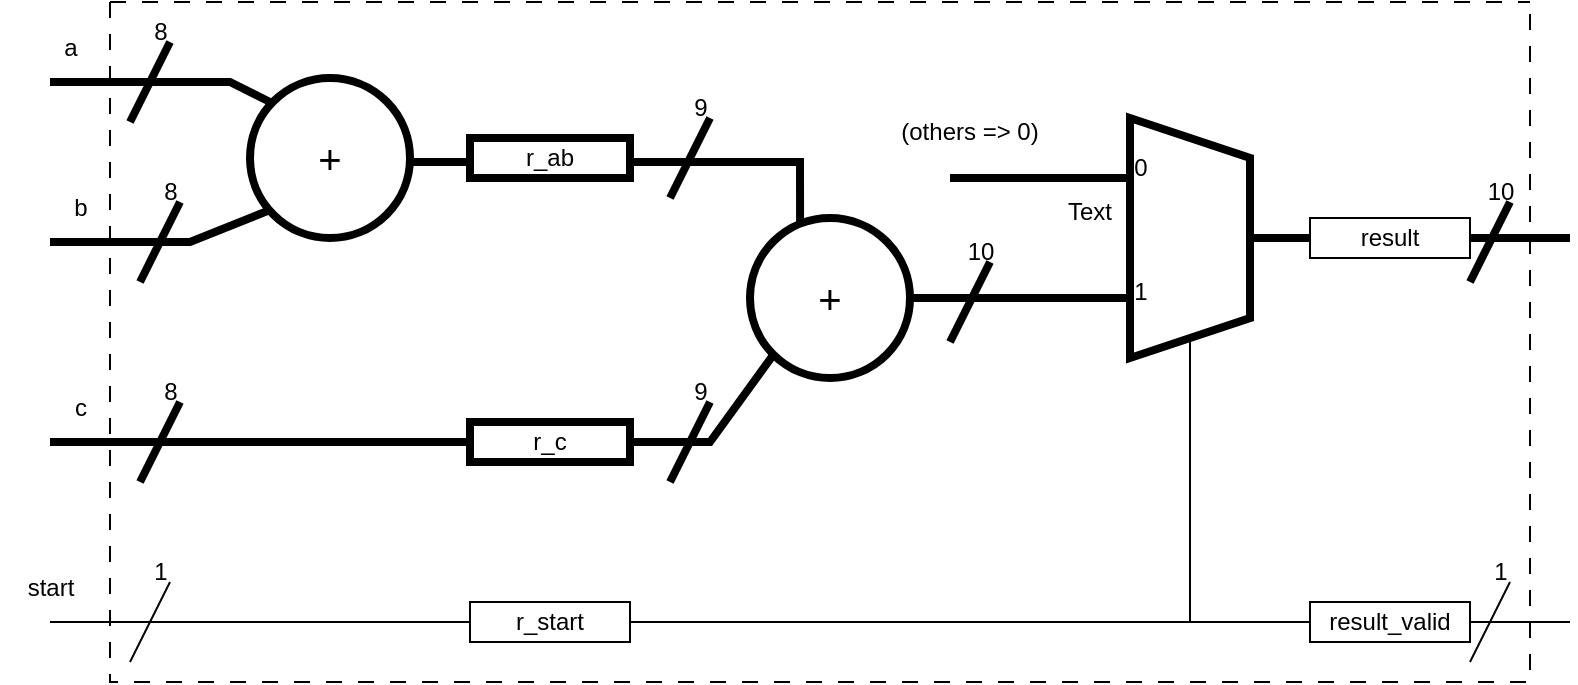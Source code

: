 <mxfile version="24.4.4" type="github">
  <diagram name="Page-1" id="2Uou_F8BfYmgxYzvLsnl">
    <mxGraphModel dx="444" dy="548" grid="1" gridSize="10" guides="1" tooltips="1" connect="1" arrows="1" fold="1" page="1" pageScale="1" pageWidth="850" pageHeight="1100" math="0" shadow="0">
      <root>
        <mxCell id="0" />
        <mxCell id="1" parent="0" />
        <mxCell id="8U7N2YHwYNH0AZ4LBX0D-1" value="" style="endArrow=none;html=1;rounded=0;strokeWidth=4;" edge="1" parent="1">
          <mxGeometry width="50" height="50" relative="1" as="geometry">
            <mxPoint x="80" y="170" as="sourcePoint" />
            <mxPoint x="170" y="170" as="targetPoint" />
            <Array as="points">
              <mxPoint x="170" y="170" />
              <mxPoint x="190" y="180" />
            </Array>
          </mxGeometry>
        </mxCell>
        <mxCell id="8U7N2YHwYNH0AZ4LBX0D-2" value="a" style="text;html=1;align=center;verticalAlign=middle;resizable=0;points=[];autosize=1;strokeColor=none;fillColor=none;strokeWidth=4;" vertex="1" parent="1">
          <mxGeometry x="75" y="138" width="30" height="30" as="geometry" />
        </mxCell>
        <mxCell id="8U7N2YHwYNH0AZ4LBX0D-6" value="" style="group" vertex="1" connectable="0" parent="1">
          <mxGeometry x="390" y="310" width="30" height="60" as="geometry" />
        </mxCell>
        <mxCell id="8U7N2YHwYNH0AZ4LBX0D-4" value="" style="endArrow=none;html=1;rounded=0;strokeWidth=4;" edge="1" parent="8U7N2YHwYNH0AZ4LBX0D-6">
          <mxGeometry width="50" height="50" relative="1" as="geometry">
            <mxPoint y="60" as="sourcePoint" />
            <mxPoint x="20" y="20" as="targetPoint" />
          </mxGeometry>
        </mxCell>
        <mxCell id="8U7N2YHwYNH0AZ4LBX0D-5" value="9" style="text;html=1;align=center;verticalAlign=middle;resizable=0;points=[];autosize=1;strokeColor=none;fillColor=none;" vertex="1" parent="8U7N2YHwYNH0AZ4LBX0D-6">
          <mxGeometry width="30" height="30" as="geometry" />
        </mxCell>
        <mxCell id="8U7N2YHwYNH0AZ4LBX0D-8" value="" style="group;strokeWidth=4;" vertex="1" connectable="0" parent="1">
          <mxGeometry x="120" y="130" width="30" height="60" as="geometry" />
        </mxCell>
        <mxCell id="8U7N2YHwYNH0AZ4LBX0D-9" value="" style="endArrow=none;html=1;rounded=0;strokeWidth=4;" edge="1" parent="8U7N2YHwYNH0AZ4LBX0D-8">
          <mxGeometry width="50" height="50" relative="1" as="geometry">
            <mxPoint y="60" as="sourcePoint" />
            <mxPoint x="20" y="20" as="targetPoint" />
          </mxGeometry>
        </mxCell>
        <mxCell id="8U7N2YHwYNH0AZ4LBX0D-10" value="8" style="text;html=1;align=center;verticalAlign=middle;resizable=0;points=[];autosize=1;strokeColor=none;fillColor=none;strokeWidth=4;" vertex="1" parent="8U7N2YHwYNH0AZ4LBX0D-8">
          <mxGeometry width="30" height="30" as="geometry" />
        </mxCell>
        <mxCell id="8U7N2YHwYNH0AZ4LBX0D-11" value="" style="endArrow=none;html=1;rounded=0;strokeWidth=4;" edge="1" parent="1">
          <mxGeometry width="50" height="50" relative="1" as="geometry">
            <mxPoint x="80" y="250" as="sourcePoint" />
            <mxPoint x="200" y="230" as="targetPoint" />
            <Array as="points">
              <mxPoint x="150" y="250" />
            </Array>
          </mxGeometry>
        </mxCell>
        <mxCell id="8U7N2YHwYNH0AZ4LBX0D-12" value="b" style="text;html=1;align=center;verticalAlign=middle;resizable=0;points=[];autosize=1;strokeColor=none;fillColor=none;strokeWidth=4;" vertex="1" parent="1">
          <mxGeometry x="80" y="218" width="30" height="30" as="geometry" />
        </mxCell>
        <mxCell id="8U7N2YHwYNH0AZ4LBX0D-13" value="" style="group;strokeWidth=4;" vertex="1" connectable="0" parent="1">
          <mxGeometry x="125" y="210" width="30" height="60" as="geometry" />
        </mxCell>
        <mxCell id="8U7N2YHwYNH0AZ4LBX0D-14" value="" style="endArrow=none;html=1;rounded=0;strokeWidth=4;" edge="1" parent="8U7N2YHwYNH0AZ4LBX0D-13">
          <mxGeometry width="50" height="50" relative="1" as="geometry">
            <mxPoint y="60" as="sourcePoint" />
            <mxPoint x="20" y="20" as="targetPoint" />
          </mxGeometry>
        </mxCell>
        <mxCell id="8U7N2YHwYNH0AZ4LBX0D-15" value="8" style="text;html=1;align=center;verticalAlign=middle;resizable=0;points=[];autosize=1;strokeColor=none;fillColor=none;strokeWidth=4;" vertex="1" parent="8U7N2YHwYNH0AZ4LBX0D-13">
          <mxGeometry width="30" height="30" as="geometry" />
        </mxCell>
        <mxCell id="8U7N2YHwYNH0AZ4LBX0D-16" value="" style="endArrow=none;html=1;rounded=0;strokeWidth=4;entryX=0;entryY=1;entryDx=0;entryDy=0;" edge="1" parent="1" source="8U7N2YHwYNH0AZ4LBX0D-35" target="8U7N2YHwYNH0AZ4LBX0D-38">
          <mxGeometry width="50" height="50" relative="1" as="geometry">
            <mxPoint x="85" y="350" as="sourcePoint" />
            <mxPoint x="420" y="350" as="targetPoint" />
            <Array as="points">
              <mxPoint x="410" y="350" />
            </Array>
          </mxGeometry>
        </mxCell>
        <mxCell id="8U7N2YHwYNH0AZ4LBX0D-17" value="c" style="text;html=1;align=center;verticalAlign=middle;resizable=0;points=[];autosize=1;strokeColor=none;fillColor=none;strokeWidth=4;" vertex="1" parent="1">
          <mxGeometry x="80" y="318" width="30" height="30" as="geometry" />
        </mxCell>
        <mxCell id="8U7N2YHwYNH0AZ4LBX0D-18" value="" style="group;strokeWidth=4;" vertex="1" connectable="0" parent="1">
          <mxGeometry x="125" y="310" width="30" height="60" as="geometry" />
        </mxCell>
        <mxCell id="8U7N2YHwYNH0AZ4LBX0D-19" value="" style="endArrow=none;html=1;rounded=0;strokeWidth=4;" edge="1" parent="8U7N2YHwYNH0AZ4LBX0D-18">
          <mxGeometry width="50" height="50" relative="1" as="geometry">
            <mxPoint y="60" as="sourcePoint" />
            <mxPoint x="20" y="20" as="targetPoint" />
          </mxGeometry>
        </mxCell>
        <mxCell id="8U7N2YHwYNH0AZ4LBX0D-20" value="8" style="text;html=1;align=center;verticalAlign=middle;resizable=0;points=[];autosize=1;strokeColor=none;fillColor=none;strokeWidth=4;" vertex="1" parent="8U7N2YHwYNH0AZ4LBX0D-18">
          <mxGeometry width="30" height="30" as="geometry" />
        </mxCell>
        <mxCell id="8U7N2YHwYNH0AZ4LBX0D-21" value="" style="endArrow=none;html=1;rounded=0;" edge="1" parent="1" source="8U7N2YHwYNH0AZ4LBX0D-54">
          <mxGeometry width="50" height="50" relative="1" as="geometry">
            <mxPoint x="80" y="440" as="sourcePoint" />
            <mxPoint x="840" y="440" as="targetPoint" />
          </mxGeometry>
        </mxCell>
        <mxCell id="8U7N2YHwYNH0AZ4LBX0D-22" value="" style="group" vertex="1" connectable="0" parent="1">
          <mxGeometry x="120" y="400" width="30" height="60" as="geometry" />
        </mxCell>
        <mxCell id="8U7N2YHwYNH0AZ4LBX0D-23" value="" style="endArrow=none;html=1;rounded=0;" edge="1" parent="8U7N2YHwYNH0AZ4LBX0D-22">
          <mxGeometry width="50" height="50" relative="1" as="geometry">
            <mxPoint y="60" as="sourcePoint" />
            <mxPoint x="20" y="20" as="targetPoint" />
          </mxGeometry>
        </mxCell>
        <mxCell id="8U7N2YHwYNH0AZ4LBX0D-24" value="1" style="text;html=1;align=center;verticalAlign=middle;resizable=0;points=[];autosize=1;strokeColor=none;fillColor=none;" vertex="1" parent="8U7N2YHwYNH0AZ4LBX0D-22">
          <mxGeometry width="30" height="30" as="geometry" />
        </mxCell>
        <mxCell id="8U7N2YHwYNH0AZ4LBX0D-40" style="edgeStyle=orthogonalEdgeStyle;rounded=0;orthogonalLoop=1;jettySize=auto;html=1;endArrow=none;endFill=0;entryX=0.313;entryY=0.038;entryDx=0;entryDy=0;entryPerimeter=0;strokeWidth=4;" edge="1" parent="1" source="8U7N2YHwYNH0AZ4LBX0D-26" target="8U7N2YHwYNH0AZ4LBX0D-38">
          <mxGeometry relative="1" as="geometry">
            <mxPoint x="430" y="208" as="targetPoint" />
            <Array as="points">
              <mxPoint x="455" y="210" />
            </Array>
          </mxGeometry>
        </mxCell>
        <mxCell id="8U7N2YHwYNH0AZ4LBX0D-26" value="&lt;font style=&quot;font-size: 20px;&quot;&gt;+&lt;br&gt;&lt;/font&gt;" style="ellipse;whiteSpace=wrap;html=1;aspect=fixed;strokeWidth=4;" vertex="1" parent="1">
          <mxGeometry x="180" y="168" width="80" height="80" as="geometry" />
        </mxCell>
        <mxCell id="8U7N2YHwYNH0AZ4LBX0D-29" value="" style="group;strokeWidth=4;perimeterSpacing=1;" vertex="1" connectable="0" parent="1">
          <mxGeometry x="390" y="168" width="30" height="60" as="geometry" />
        </mxCell>
        <mxCell id="8U7N2YHwYNH0AZ4LBX0D-30" value="" style="endArrow=none;html=1;rounded=0;strokeWidth=4;" edge="1" parent="8U7N2YHwYNH0AZ4LBX0D-29">
          <mxGeometry width="50" height="50" relative="1" as="geometry">
            <mxPoint y="60" as="sourcePoint" />
            <mxPoint x="20" y="20" as="targetPoint" />
          </mxGeometry>
        </mxCell>
        <mxCell id="8U7N2YHwYNH0AZ4LBX0D-31" value="9" style="text;html=1;align=center;verticalAlign=middle;resizable=0;points=[];autosize=1;strokeColor=none;fillColor=none;" vertex="1" parent="8U7N2YHwYNH0AZ4LBX0D-29">
          <mxGeometry width="30" height="30" as="geometry" />
        </mxCell>
        <mxCell id="8U7N2YHwYNH0AZ4LBX0D-33" value="r_ab" style="whiteSpace=wrap;html=1;strokeWidth=4;" vertex="1" parent="1">
          <mxGeometry x="290" y="198" width="80" height="20" as="geometry" />
        </mxCell>
        <mxCell id="8U7N2YHwYNH0AZ4LBX0D-36" value="" style="endArrow=none;html=1;rounded=0;strokeWidth=4;" edge="1" parent="1" target="8U7N2YHwYNH0AZ4LBX0D-35">
          <mxGeometry width="50" height="50" relative="1" as="geometry">
            <mxPoint x="80" y="350" as="sourcePoint" />
            <mxPoint x="420" y="350" as="targetPoint" />
          </mxGeometry>
        </mxCell>
        <mxCell id="8U7N2YHwYNH0AZ4LBX0D-35" value="r_c" style="whiteSpace=wrap;html=1;strokeWidth=4;" vertex="1" parent="1">
          <mxGeometry x="290" y="340" width="80" height="20" as="geometry" />
        </mxCell>
        <mxCell id="8U7N2YHwYNH0AZ4LBX0D-41" style="edgeStyle=orthogonalEdgeStyle;rounded=0;orthogonalLoop=1;jettySize=auto;html=1;endArrow=none;endFill=0;strokeWidth=4;entryX=0.75;entryY=1;entryDx=0;entryDy=0;" edge="1" parent="1" source="8U7N2YHwYNH0AZ4LBX0D-38" target="8U7N2YHwYNH0AZ4LBX0D-42">
          <mxGeometry relative="1" as="geometry">
            <mxPoint x="570" y="278" as="targetPoint" />
          </mxGeometry>
        </mxCell>
        <mxCell id="8U7N2YHwYNH0AZ4LBX0D-38" value="&lt;font style=&quot;font-size: 20px;&quot;&gt;+&lt;br&gt;&lt;/font&gt;" style="ellipse;whiteSpace=wrap;html=1;aspect=fixed;strokeWidth=4;" vertex="1" parent="1">
          <mxGeometry x="430" y="238" width="80" height="80" as="geometry" />
        </mxCell>
        <mxCell id="8U7N2YHwYNH0AZ4LBX0D-39" value="start" style="text;html=1;align=center;verticalAlign=middle;resizable=0;points=[];autosize=1;strokeColor=none;fillColor=none;" vertex="1" parent="1">
          <mxGeometry x="55" y="408" width="50" height="30" as="geometry" />
        </mxCell>
        <mxCell id="8U7N2YHwYNH0AZ4LBX0D-43" style="edgeStyle=orthogonalEdgeStyle;rounded=0;orthogonalLoop=1;jettySize=auto;html=1;exitX=0.25;exitY=1;exitDx=0;exitDy=0;strokeWidth=4;endArrow=none;endFill=0;" edge="1" parent="1" source="8U7N2YHwYNH0AZ4LBX0D-42">
          <mxGeometry relative="1" as="geometry">
            <mxPoint x="530" y="218" as="targetPoint" />
          </mxGeometry>
        </mxCell>
        <mxCell id="8U7N2YHwYNH0AZ4LBX0D-45" style="edgeStyle=orthogonalEdgeStyle;rounded=0;orthogonalLoop=1;jettySize=auto;html=1;exitX=1;exitY=0.5;exitDx=0;exitDy=0;endArrow=none;endFill=0;" edge="1" parent="1" source="8U7N2YHwYNH0AZ4LBX0D-42">
          <mxGeometry relative="1" as="geometry">
            <mxPoint x="650" y="440" as="targetPoint" />
          </mxGeometry>
        </mxCell>
        <mxCell id="8U7N2YHwYNH0AZ4LBX0D-60" style="edgeStyle=orthogonalEdgeStyle;rounded=0;orthogonalLoop=1;jettySize=auto;html=1;exitX=0.5;exitY=0;exitDx=0;exitDy=0;endArrow=none;endFill=0;strokeWidth=4;" edge="1" parent="1" source="8U7N2YHwYNH0AZ4LBX0D-42">
          <mxGeometry relative="1" as="geometry">
            <mxPoint x="840" y="248" as="targetPoint" />
          </mxGeometry>
        </mxCell>
        <mxCell id="8U7N2YHwYNH0AZ4LBX0D-42" value="" style="shape=trapezoid;perimeter=trapezoidPerimeter;whiteSpace=wrap;html=1;fixedSize=1;rotation=90;strokeWidth=4;" vertex="1" parent="1">
          <mxGeometry x="590" y="218" width="120" height="60" as="geometry" />
        </mxCell>
        <mxCell id="8U7N2YHwYNH0AZ4LBX0D-46" value="0" style="text;html=1;align=center;verticalAlign=middle;resizable=0;points=[];autosize=1;strokeColor=none;fillColor=none;" vertex="1" parent="1">
          <mxGeometry x="610" y="198" width="30" height="30" as="geometry" />
        </mxCell>
        <mxCell id="8U7N2YHwYNH0AZ4LBX0D-47" value="1" style="text;html=1;align=center;verticalAlign=middle;resizable=0;points=[];autosize=1;strokeColor=none;fillColor=none;" vertex="1" parent="1">
          <mxGeometry x="610" y="260" width="30" height="30" as="geometry" />
        </mxCell>
        <mxCell id="8U7N2YHwYNH0AZ4LBX0D-48" value="" style="group;strokeWidth=4;perimeterSpacing=1;" vertex="1" connectable="0" parent="1">
          <mxGeometry x="530" y="240" width="35" height="60" as="geometry" />
        </mxCell>
        <mxCell id="8U7N2YHwYNH0AZ4LBX0D-49" value="" style="endArrow=none;html=1;rounded=0;strokeWidth=4;" edge="1" parent="8U7N2YHwYNH0AZ4LBX0D-48">
          <mxGeometry width="50" height="50" relative="1" as="geometry">
            <mxPoint y="60" as="sourcePoint" />
            <mxPoint x="20" y="20" as="targetPoint" />
          </mxGeometry>
        </mxCell>
        <mxCell id="8U7N2YHwYNH0AZ4LBX0D-50" value="10" style="text;html=1;align=center;verticalAlign=middle;resizable=0;points=[];autosize=1;strokeColor=none;fillColor=none;" vertex="1" parent="8U7N2YHwYNH0AZ4LBX0D-48">
          <mxGeometry x="-5" width="40" height="30" as="geometry" />
        </mxCell>
        <mxCell id="8U7N2YHwYNH0AZ4LBX0D-51" value="Text" style="text;html=1;align=center;verticalAlign=middle;whiteSpace=wrap;rounded=0;" vertex="1" parent="1">
          <mxGeometry x="570" y="220" width="60" height="30" as="geometry" />
        </mxCell>
        <mxCell id="8U7N2YHwYNH0AZ4LBX0D-55" value="" style="endArrow=none;html=1;rounded=0;" edge="1" parent="1" target="8U7N2YHwYNH0AZ4LBX0D-54">
          <mxGeometry width="50" height="50" relative="1" as="geometry">
            <mxPoint x="80" y="440" as="sourcePoint" />
            <mxPoint x="790" y="440" as="targetPoint" />
          </mxGeometry>
        </mxCell>
        <mxCell id="8U7N2YHwYNH0AZ4LBX0D-52" value="(others =&amp;gt; 0)" style="text;html=1;align=center;verticalAlign=middle;whiteSpace=wrap;rounded=0;" vertex="1" parent="1">
          <mxGeometry x="490" y="180" width="100" height="30" as="geometry" />
        </mxCell>
        <mxCell id="8U7N2YHwYNH0AZ4LBX0D-54" value="result_valid" style="whiteSpace=wrap;html=1;strokeWidth=1;" vertex="1" parent="1">
          <mxGeometry x="710" y="430" width="80" height="20" as="geometry" />
        </mxCell>
        <mxCell id="8U7N2YHwYNH0AZ4LBX0D-56" value="result" style="whiteSpace=wrap;html=1;strokeWidth=1;" vertex="1" parent="1">
          <mxGeometry x="710" y="238" width="80" height="20" as="geometry" />
        </mxCell>
        <mxCell id="8U7N2YHwYNH0AZ4LBX0D-61" value="" style="swimlane;startSize=0;dashed=1;dashPattern=8 8;" vertex="1" parent="1">
          <mxGeometry x="110" y="130" width="710" height="340" as="geometry" />
        </mxCell>
        <mxCell id="8U7N2YHwYNH0AZ4LBX0D-62" value="" style="group;strokeWidth=4;perimeterSpacing=1;" vertex="1" connectable="0" parent="1">
          <mxGeometry x="790" y="210" width="35" height="60" as="geometry" />
        </mxCell>
        <mxCell id="8U7N2YHwYNH0AZ4LBX0D-63" value="" style="endArrow=none;html=1;rounded=0;strokeWidth=4;" edge="1" parent="8U7N2YHwYNH0AZ4LBX0D-62">
          <mxGeometry width="50" height="50" relative="1" as="geometry">
            <mxPoint y="60" as="sourcePoint" />
            <mxPoint x="20" y="20" as="targetPoint" />
          </mxGeometry>
        </mxCell>
        <mxCell id="8U7N2YHwYNH0AZ4LBX0D-64" value="10" style="text;html=1;align=center;verticalAlign=middle;resizable=0;points=[];autosize=1;strokeColor=none;fillColor=none;" vertex="1" parent="8U7N2YHwYNH0AZ4LBX0D-62">
          <mxGeometry x="-5" width="40" height="30" as="geometry" />
        </mxCell>
        <mxCell id="8U7N2YHwYNH0AZ4LBX0D-37" value="r_start" style="whiteSpace=wrap;html=1;strokeWidth=1;" vertex="1" parent="1">
          <mxGeometry x="290" y="430" width="80" height="20" as="geometry" />
        </mxCell>
        <mxCell id="8U7N2YHwYNH0AZ4LBX0D-69" value="" style="group;strokeWidth=4;perimeterSpacing=1;" vertex="1" connectable="0" parent="1">
          <mxGeometry x="790" y="400" width="35" height="60" as="geometry" />
        </mxCell>
        <mxCell id="8U7N2YHwYNH0AZ4LBX0D-70" value="" style="endArrow=none;html=1;rounded=0;strokeWidth=1;" edge="1" parent="8U7N2YHwYNH0AZ4LBX0D-69">
          <mxGeometry width="50" height="50" relative="1" as="geometry">
            <mxPoint y="60" as="sourcePoint" />
            <mxPoint x="20" y="20" as="targetPoint" />
          </mxGeometry>
        </mxCell>
        <mxCell id="8U7N2YHwYNH0AZ4LBX0D-71" value="1" style="text;html=1;align=center;verticalAlign=middle;resizable=0;points=[];autosize=1;strokeColor=none;fillColor=none;" vertex="1" parent="8U7N2YHwYNH0AZ4LBX0D-69">
          <mxGeometry width="30" height="30" as="geometry" />
        </mxCell>
      </root>
    </mxGraphModel>
  </diagram>
</mxfile>

